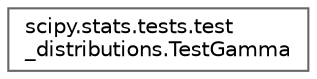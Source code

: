 digraph "Graphical Class Hierarchy"
{
 // LATEX_PDF_SIZE
  bgcolor="transparent";
  edge [fontname=Helvetica,fontsize=10,labelfontname=Helvetica,labelfontsize=10];
  node [fontname=Helvetica,fontsize=10,shape=box,height=0.2,width=0.4];
  rankdir="LR";
  Node0 [id="Node000000",label="scipy.stats.tests.test\l_distributions.TestGamma",height=0.2,width=0.4,color="grey40", fillcolor="white", style="filled",URL="$d2/d1a/classscipy_1_1stats_1_1tests_1_1test__distributions_1_1TestGamma.html",tooltip=" "];
}
